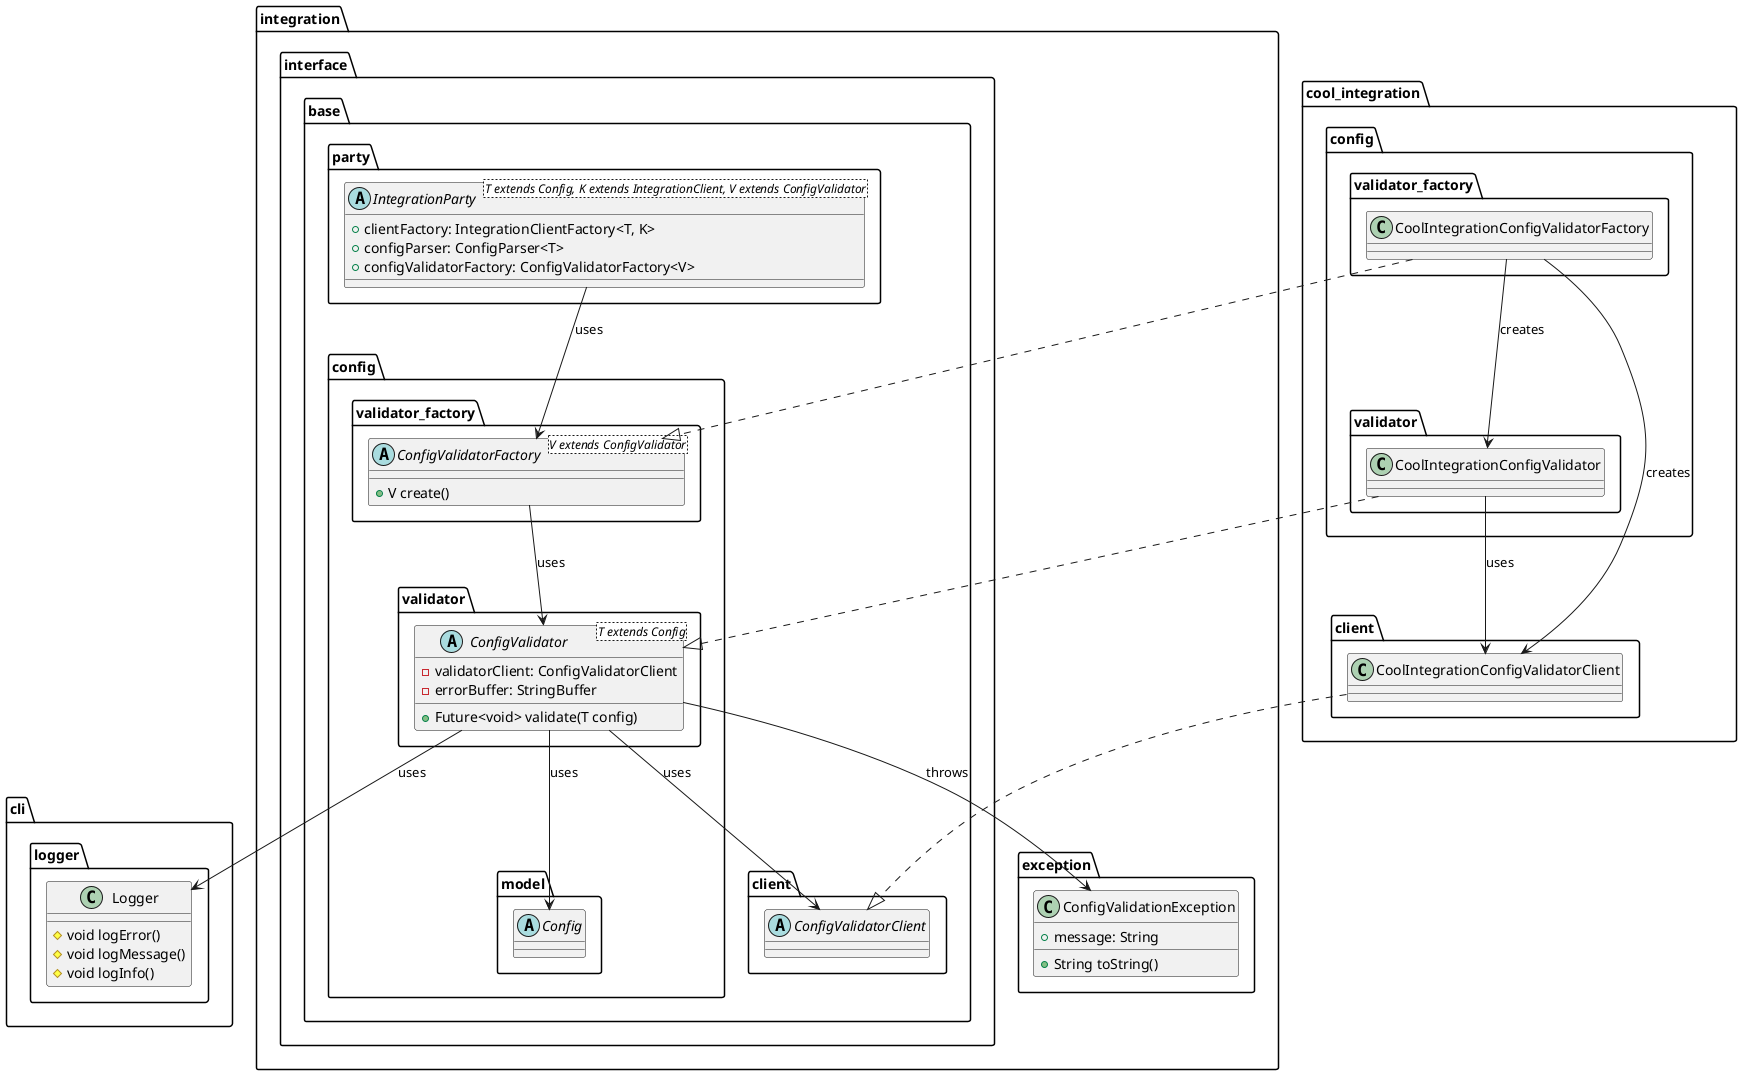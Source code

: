 @startuml ci_integrations_config_validator_class_diagram

    package integration {
        package interface.base {
            package party {
                abstract class IntegrationParty<T extends Config, K extends IntegrationClient, V extends ConfigValidator> {
                    + clientFactory: IntegrationClientFactory<T, K>
                    + configParser: ConfigParser<T>
                    + configValidatorFactory: ConfigValidatorFactory<V>
                }
            }

            package client {
                abstract class ConfigValidatorClient {}
            }

            package config {
                package model {
                    abstract class Config {}
                }

                package validator {
                    abstract class ConfigValidator<T extends Config> {
                        - validatorClient: ConfigValidatorClient
                        - errorBuffer: StringBuffer
                        + Future<void> validate(T config)
                    }
                }

                package validator_factory {
                    abstract class ConfigValidatorFactory<V extends ConfigValidator> {
                        + V create()
                    }
                }
            }
        }

        package exception {
            class ConfigValidationException {
                + message: String
                + String toString()
            }
        }

    }

    package cool_integration {
        package config as cool_integration_config {
            package validator as cool_integration_validator {
                class CoolIntegrationConfigValidator {}
            }

            package validator_factory as cool_integration_validator_validator_factory {
                class CoolIntegrationConfigValidatorFactory {}
            }
        }

        package client as cool_integration_client {
            class CoolIntegrationConfigValidatorClient {}
        }
    }

    package cli.logger {
        class Logger {
            # void logError()
            # void logMessage()
            # void logInfo()
        }
    }

    IntegrationParty --> ConfigValidatorFactory : uses

    ConfigValidatorFactory --> ConfigValidator : uses

    ConfigValidator --> ConfigValidatorClient : uses
    ConfigValidator --> ConfigValidationException : throws
    ConfigValidator --> Logger : uses
    ConfigValidator --> Config : uses

    CoolIntegrationConfigValidator ..|> ConfigValidator
    CoolIntegrationConfigValidator --> CoolIntegrationConfigValidatorClient : uses
    CoolIntegrationConfigValidatorFactory ..|> ConfigValidatorFactory
    CoolIntegrationConfigValidatorFactory --> CoolIntegrationConfigValidator : creates
    CoolIntegrationConfigValidatorFactory --> CoolIntegrationConfigValidatorClient : creates
    CoolIntegrationConfigValidatorClient ..|> ConfigValidatorClient

@enduml
